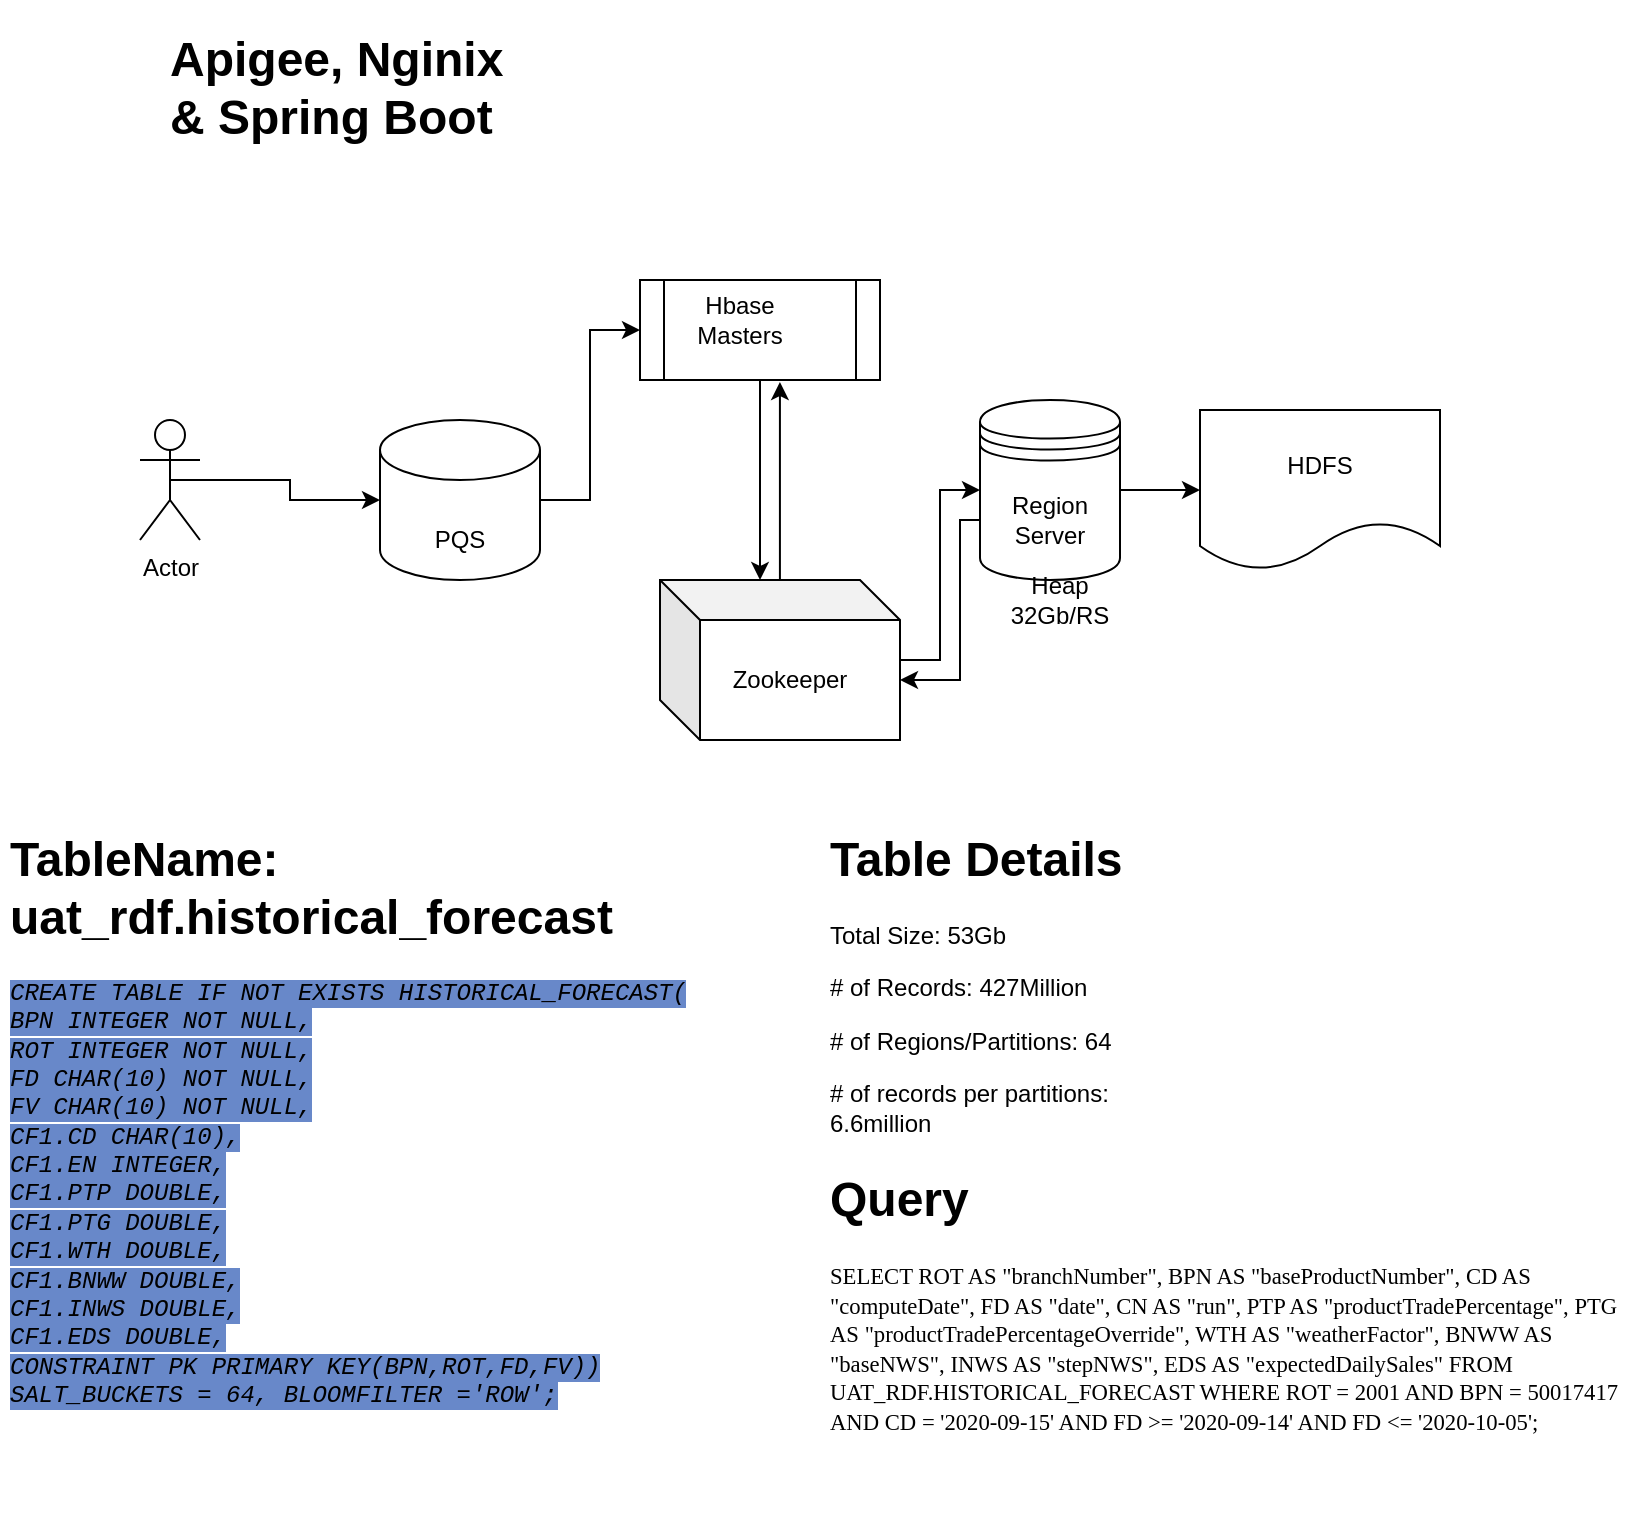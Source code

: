 <mxfile version="13.7.6" type="github">
  <diagram id="mCk_TkzkjE1FL45pAMwu" name="Page-1">
    <mxGraphModel dx="1186" dy="1847" grid="1" gridSize="10" guides="1" tooltips="1" connect="1" arrows="1" fold="1" page="1" pageScale="1" pageWidth="850" pageHeight="1100" math="0" shadow="0">
      <root>
        <mxCell id="0" />
        <mxCell id="1" parent="0" />
        <mxCell id="92FaaCx8XRrmpqcB6tEL-8" style="edgeStyle=orthogonalEdgeStyle;rounded=0;orthogonalLoop=1;jettySize=auto;html=1;exitX=0.5;exitY=0.5;exitDx=0;exitDy=0;exitPerimeter=0;" parent="1" source="92FaaCx8XRrmpqcB6tEL-1" target="92FaaCx8XRrmpqcB6tEL-2" edge="1">
          <mxGeometry relative="1" as="geometry" />
        </mxCell>
        <mxCell id="92FaaCx8XRrmpqcB6tEL-1" value="Actor" style="shape=umlActor;verticalLabelPosition=bottom;verticalAlign=top;html=1;outlineConnect=0;" parent="1" vertex="1">
          <mxGeometry x="80" y="200" width="30" height="60" as="geometry" />
        </mxCell>
        <mxCell id="92FaaCx8XRrmpqcB6tEL-9" style="edgeStyle=orthogonalEdgeStyle;rounded=0;orthogonalLoop=1;jettySize=auto;html=1;entryX=0;entryY=0.5;entryDx=0;entryDy=0;" parent="1" source="92FaaCx8XRrmpqcB6tEL-2" target="92FaaCx8XRrmpqcB6tEL-4" edge="1">
          <mxGeometry relative="1" as="geometry" />
        </mxCell>
        <object label="" id="92FaaCx8XRrmpqcB6tEL-2">
          <mxCell style="shape=cylinder3;whiteSpace=wrap;html=1;boundedLbl=1;backgroundOutline=1;size=15;" parent="1" vertex="1">
            <mxGeometry x="200" y="200" width="80" height="80" as="geometry" />
          </mxCell>
        </object>
        <mxCell id="92FaaCx8XRrmpqcB6tEL-10" style="edgeStyle=orthogonalEdgeStyle;rounded=0;orthogonalLoop=1;jettySize=auto;html=1;entryX=0;entryY=0;entryDx=50;entryDy=0;entryPerimeter=0;" parent="1" source="92FaaCx8XRrmpqcB6tEL-4" target="92FaaCx8XRrmpqcB6tEL-5" edge="1">
          <mxGeometry relative="1" as="geometry" />
        </mxCell>
        <mxCell id="92FaaCx8XRrmpqcB6tEL-4" value="" style="shape=process;whiteSpace=wrap;html=1;backgroundOutline=1;" parent="1" vertex="1">
          <mxGeometry x="330" y="130" width="120" height="50" as="geometry" />
        </mxCell>
        <mxCell id="92FaaCx8XRrmpqcB6tEL-11" style="edgeStyle=orthogonalEdgeStyle;rounded=0;orthogonalLoop=1;jettySize=auto;html=1;entryX=0.583;entryY=1.02;entryDx=0;entryDy=0;entryPerimeter=0;" parent="1" source="92FaaCx8XRrmpqcB6tEL-5" target="92FaaCx8XRrmpqcB6tEL-4" edge="1">
          <mxGeometry relative="1" as="geometry" />
        </mxCell>
        <mxCell id="92FaaCx8XRrmpqcB6tEL-13" style="edgeStyle=orthogonalEdgeStyle;rounded=0;orthogonalLoop=1;jettySize=auto;html=1;" parent="1" source="92FaaCx8XRrmpqcB6tEL-5" target="92FaaCx8XRrmpqcB6tEL-7" edge="1">
          <mxGeometry relative="1" as="geometry" />
        </mxCell>
        <mxCell id="92FaaCx8XRrmpqcB6tEL-5" value="" style="shape=cube;whiteSpace=wrap;html=1;boundedLbl=1;backgroundOutline=1;darkOpacity=0.05;darkOpacity2=0.1;" parent="1" vertex="1">
          <mxGeometry x="340" y="280" width="120" height="80" as="geometry" />
        </mxCell>
        <mxCell id="92FaaCx8XRrmpqcB6tEL-6" value="HDFS" style="shape=document;whiteSpace=wrap;html=1;boundedLbl=1;" parent="1" vertex="1">
          <mxGeometry x="610" y="195" width="120" height="80" as="geometry" />
        </mxCell>
        <mxCell id="92FaaCx8XRrmpqcB6tEL-12" style="edgeStyle=orthogonalEdgeStyle;rounded=0;orthogonalLoop=1;jettySize=auto;html=1;entryX=0;entryY=0;entryDx=120;entryDy=50;entryPerimeter=0;" parent="1" source="92FaaCx8XRrmpqcB6tEL-7" target="92FaaCx8XRrmpqcB6tEL-5" edge="1">
          <mxGeometry relative="1" as="geometry">
            <Array as="points">
              <mxPoint x="490" y="250" />
              <mxPoint x="490" y="330" />
            </Array>
          </mxGeometry>
        </mxCell>
        <mxCell id="92FaaCx8XRrmpqcB6tEL-14" style="edgeStyle=orthogonalEdgeStyle;rounded=0;orthogonalLoop=1;jettySize=auto;html=1;exitX=1;exitY=0.5;exitDx=0;exitDy=0;" parent="1" source="92FaaCx8XRrmpqcB6tEL-7" target="92FaaCx8XRrmpqcB6tEL-6" edge="1">
          <mxGeometry relative="1" as="geometry" />
        </mxCell>
        <mxCell id="92FaaCx8XRrmpqcB6tEL-7" value="" style="shape=datastore;whiteSpace=wrap;html=1;" parent="1" vertex="1">
          <mxGeometry x="500" y="190" width="70" height="90" as="geometry" />
        </mxCell>
        <mxCell id="92FaaCx8XRrmpqcB6tEL-15" value="PQS" style="text;html=1;strokeColor=none;fillColor=none;align=center;verticalAlign=middle;whiteSpace=wrap;rounded=0;rotation=0;" parent="1" vertex="1">
          <mxGeometry x="220" y="250" width="40" height="20" as="geometry" />
        </mxCell>
        <mxCell id="92FaaCx8XRrmpqcB6tEL-19" value="Hbase Masters" style="text;html=1;strokeColor=none;fillColor=none;align=center;verticalAlign=middle;whiteSpace=wrap;rounded=0;" parent="1" vertex="1">
          <mxGeometry x="360" y="140" width="40" height="20" as="geometry" />
        </mxCell>
        <mxCell id="92FaaCx8XRrmpqcB6tEL-20" value="Zookeeper" style="text;html=1;strokeColor=none;fillColor=none;align=center;verticalAlign=middle;whiteSpace=wrap;rounded=0;" parent="1" vertex="1">
          <mxGeometry x="385" y="320" width="40" height="20" as="geometry" />
        </mxCell>
        <mxCell id="92FaaCx8XRrmpqcB6tEL-21" value="Region Server" style="text;html=1;strokeColor=none;fillColor=none;align=center;verticalAlign=middle;whiteSpace=wrap;rounded=0;" parent="1" vertex="1">
          <mxGeometry x="515" y="240" width="40" height="20" as="geometry" />
        </mxCell>
        <mxCell id="92FaaCx8XRrmpqcB6tEL-22" value="Heap 32Gb/RS" style="text;html=1;strokeColor=none;fillColor=none;align=center;verticalAlign=middle;whiteSpace=wrap;rounded=0;" parent="1" vertex="1">
          <mxGeometry x="520" y="280" width="40" height="20" as="geometry" />
        </mxCell>
        <mxCell id="DUJLsGgjEpNp79UNtH5_-2" value="&lt;h1&gt;TableName: uat_rdf.historical_forecast&lt;/h1&gt;&lt;div&gt;&lt;div style=&quot;box-sizing: border-box ; font-family: &amp;#34;segoe ui&amp;#34; , , &amp;#34;apple color emoji&amp;#34; , &amp;#34;segoe ui emoji&amp;#34; , sans-serif ; font-size: 14px&quot;&gt;&lt;div style=&quot;box-sizing: border-box ; font-family: &amp;#34;menlo&amp;#34; , &amp;#34;monaco&amp;#34; , &amp;#34;consolas&amp;#34; , &amp;#34;courier new&amp;#34; , &amp;#34;courier&amp;#34; , monospace ; font-size: 12px&quot;&gt;&lt;em&gt;&lt;span style=&quot;background-color: #6888c9&quot;&gt;CREATE TABLE IF NOT EXISTS HISTORICAL_FORECAST(&lt;br&gt;&lt;/span&gt;&lt;/em&gt;&lt;em&gt;&lt;span style=&quot;background-color: #6888c9&quot;&gt;       BPN       INTEGER NOT NULL,&lt;br&gt;&lt;/span&gt;&lt;/em&gt;&lt;em&gt;&lt;span style=&quot;background-color: #6888c9&quot;&gt;       ROT       INTEGER NOT NULL,&lt;br&gt;&lt;/span&gt;&lt;/em&gt;&lt;em&gt;&lt;span style=&quot;background-color: #6888c9&quot;&gt;       FD        CHAR(10) NOT NULL,&lt;br&gt;&lt;/span&gt;&lt;/em&gt;&lt;em&gt;&lt;span style=&quot;background-color: #6888c9&quot;&gt;       FV        CHAR(10) NOT NULL,&lt;br&gt;&lt;/span&gt;&lt;/em&gt;&lt;em&gt;&lt;span style=&quot;background-color: #6888c9&quot;&gt;       CF1.CD        CHAR(10),&lt;br&gt;&lt;/span&gt;&lt;/em&gt;&lt;em&gt;&lt;span style=&quot;background-color: #6888c9&quot;&gt;       CF1.EN        INTEGER,&lt;br&gt;&lt;/span&gt;&lt;/em&gt;&lt;em&gt;&lt;span style=&quot;background-color: #6888c9&quot;&gt;       CF1.PTP   DOUBLE,&lt;br&gt;&lt;/span&gt;&lt;/em&gt;&lt;em&gt;&lt;span style=&quot;background-color: #6888c9&quot;&gt;       CF1.PTG   DOUBLE,&lt;br&gt;&lt;/span&gt;&lt;/em&gt;&lt;em&gt;&lt;span style=&quot;background-color: #6888c9&quot;&gt;       CF1.WTH   DOUBLE,&lt;br&gt;&lt;/span&gt;&lt;/em&gt;&lt;em&gt;&lt;span style=&quot;background-color: #6888c9&quot;&gt;       CF1.BNWW  DOUBLE,&lt;br&gt;&lt;/span&gt;&lt;/em&gt;&lt;em&gt;&lt;span style=&quot;background-color: #6888c9&quot;&gt;       CF1.INWS  DOUBLE,&lt;br&gt;&lt;/span&gt;&lt;/em&gt;&lt;em&gt;&lt;span style=&quot;background-color: #6888c9&quot;&gt;       CF1.EDS   DOUBLE,&lt;br&gt;&lt;/span&gt;&lt;/em&gt;&lt;em&gt;&lt;span style=&quot;background-color: #6888c9&quot;&gt;       CONSTRAINT PK PRIMARY KEY(BPN,ROT,FD,FV))&lt;br&gt;&lt;/span&gt;&lt;/em&gt;&lt;em&gt;&lt;span style=&quot;background-color: #6888c9&quot;&gt;       SALT_BUCKETS = 64, BLOOMFILTER =&#39;ROW&#39;;&lt;/span&gt;&lt;/em&gt;&lt;/div&gt;&lt;/div&gt;&lt;/div&gt;" style="text;html=1;strokeColor=none;fillColor=none;spacing=5;spacingTop=-20;whiteSpace=wrap;overflow=hidden;rounded=0;" vertex="1" parent="1">
          <mxGeometry x="10" y="400" width="370" height="310" as="geometry" />
        </mxCell>
        <mxCell id="DUJLsGgjEpNp79UNtH5_-4" value="&lt;h1&gt;Table Details&lt;/h1&gt;&lt;p&gt;Total Size: 53Gb&lt;/p&gt;&lt;p&gt;# of Records: 427Million&lt;/p&gt;&lt;p&gt;# of Regions/Partitions: 64&lt;/p&gt;&lt;p&gt;# of records per partitions: 6.6million&lt;/p&gt;&lt;p&gt;&lt;br&gt;&lt;/p&gt;" style="text;html=1;strokeColor=none;fillColor=none;spacing=5;spacingTop=-20;whiteSpace=wrap;overflow=hidden;rounded=0;" vertex="1" parent="1">
          <mxGeometry x="420" y="400" width="190" height="170" as="geometry" />
        </mxCell>
        <mxCell id="DUJLsGgjEpNp79UNtH5_-5" value="&lt;h1&gt;Query&lt;/h1&gt;&lt;p&gt;&lt;span style=&quot;font-family: &amp;#34;menlo&amp;#34; ; font-size: 11.333px ; background-color: rgb(255 , 255 , 255)&quot;&gt;SELECT ROT AS &quot;branchNumber&quot;, BPN AS &quot;baseProductNumber&quot;, CD AS &quot;computeDate&quot;, FD AS &quot;date&quot;, CN AS &quot;run&quot;, PTP AS &quot;productTradePercentage&quot;, PTG AS &quot;productTradePercentageOverride&quot;, WTH AS &quot;weatherFactor&quot;, BNWW AS &quot;baseNWS&quot;, INWS AS &quot;stepNWS&quot;, EDS AS &quot;expectedDailySales&quot; FROM UAT_RDF.HISTORICAL_FORECAST WHERE ROT = 2001 AND BPN = 50017417 AND CD = &#39;2020-09-15&#39; AND FD &amp;gt;= &#39;2020-09-14&#39; AND FD &amp;lt;= &#39;2020-10-05&#39;;&lt;/span&gt;&lt;br&gt;&lt;/p&gt;" style="text;html=1;strokeColor=none;fillColor=none;spacing=5;spacingTop=-20;whiteSpace=wrap;overflow=hidden;rounded=0;" vertex="1" parent="1">
          <mxGeometry x="420" y="570" width="410" height="180" as="geometry" />
        </mxCell>
        <mxCell id="DUJLsGgjEpNp79UNtH5_-7" value="&lt;h1&gt;Apigee, Nginix &amp;amp; Spring Boot&lt;/h1&gt;" style="text;html=1;strokeColor=none;fillColor=none;spacing=5;spacingTop=-20;whiteSpace=wrap;overflow=hidden;rounded=0;" vertex="1" parent="1">
          <mxGeometry x="90" width="190" height="120" as="geometry" />
        </mxCell>
      </root>
    </mxGraphModel>
  </diagram>
</mxfile>
